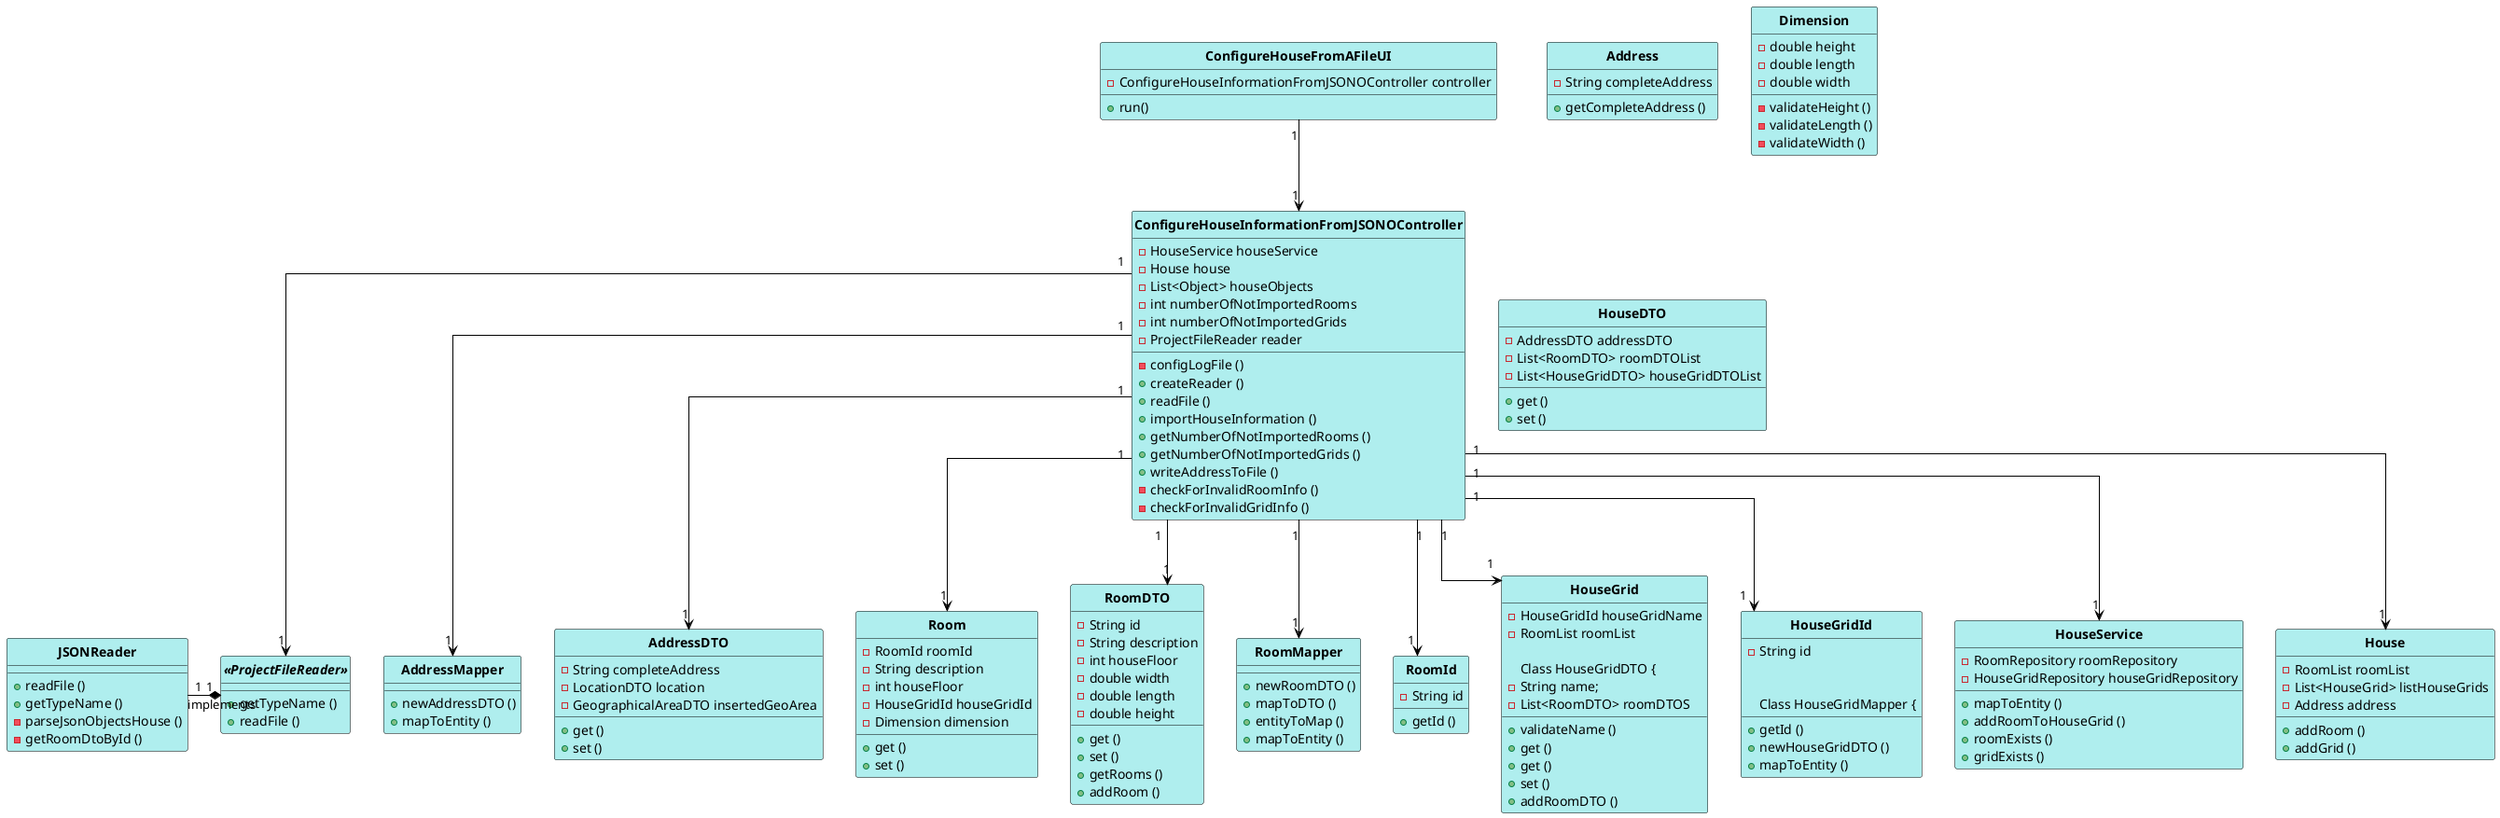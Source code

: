 @startuml
skinparam linetype ortho

skinparam class {
	BackgroundColor PaleTurquoise
	ArrowColor Black
	BorderColor Black
	FontStyle Bold
}

hide circle



ConfigureHouseFromAFileUI "1" --> "1" ConfigureHouseInformationFromJSONOController
ConfigureHouseInformationFromJSONOController "1" --> "1" AddressMapper
ConfigureHouseInformationFromJSONOController "1" --> "1" AddressDTO
ConfigureHouseInformationFromJSONOController "1" --> "1" "Room"
ConfigureHouseInformationFromJSONOController "1" --> "1" RoomDTO
ConfigureHouseInformationFromJSONOController "1" --> "1" RoomMapper
ConfigureHouseInformationFromJSONOController "1" --> "1" "<<ProjectFileReader>>"
ConfigureHouseInformationFromJSONOController "1" --> "1" "RoomId"
ConfigureHouseInformationFromJSONOController "1" --> "1" "HouseGrid"
ConfigureHouseInformationFromJSONOController "1" --> "1" "HouseGridId"
ConfigureHouseInformationFromJSONOController "1" --> "1" "HouseService"
ConfigureHouseInformationFromJSONOController "1" --> "1" "House"



JSONReader "1" -right-* "1" "<<ProjectFileReader>>" : implements

Class ConfigureHouseFromAFileUI {
- ConfigureHouseInformationFromJSONOController controller
+ run()

}

Class ConfigureHouseInformationFromJSONOController {
- HouseService houseService
- House house
- List<Object> houseObjects
- int numberOfNotImportedRooms
- int numberOfNotImportedGrids
- ProjectFileReader reader
- configLogFile ()
+ createReader ()
+ readFile ()
+ importHouseInformation ()
+ getNumberOfNotImportedRooms ()
+ getNumberOfNotImportedGrids ()
+ writeAddressToFile ()
- checkForInvalidRoomInfo ()
- checkForInvalidGridInfo ()

}


Class HouseGrid {

- HouseGridId houseGridName
- RoomList roomList
+ validateName ()
+ get ()

Class HouseGridDTO {
- String name;
- List<RoomDTO> roomDTOS
+ get ()
+ set ()
+ addRoomDTO ()

}

Class HouseGridId {
- String id
+ getId ()


Class HouseGridMapper {
+ newHouseGridDTO ()
+ mapToEntity ()

}

Class Address {
- String completeAddress
+ getCompleteAddress ()
}

Class AddressMapper {
+ newAddressDTO ()
+ mapToEntity ()

}

Class AddressDTO {
- String completeAddress
- LocationDTO location
- GeographicalAreaDTO insertedGeoArea
+ get ()
+ set ()

}

Class Dimension {
- double height
- double length
- double width
- validateHeight ()
- validateLength ()
- validateWidth ()

}

Class House {
- RoomList roomList
- List<HouseGrid> listHouseGrids
- Address address
+ addRoom ()
+ addGrid ()

}

Class HouseDTO {
- AddressDTO addressDTO
- List<RoomDTO> roomDTOList
- List<HouseGridDTO> houseGridDTOList
+ get ()
+ set ()

}

Class HouseService {
- RoomRepository roomRepository
- HouseGridRepository houseGridRepository
+ mapToEntity ()
+ addRoomToHouseGrid ()
+ roomExists ()
+ gridExists ()

}

Class Room {
- RoomId roomId
- String description
- int houseFloor
- HouseGridId houseGridId
- Dimension dimension
+ get ()
+ set ()

}

Class RoomDTO {
- String id
- String description
- int houseFloor
- double width
- double length
- double height
+ get ()
+ set ()
+ getRooms ()
+ addRoom ()

}

Class RoomId {
- String id
+ getId ()

}

Class RoomMapper {
+ newRoomDTO ()
+ mapToDTO ()
+ entityToMap ()
+ mapToEntity ()

}

Interface "<<ProjectFileReader>>" {
+ getTypeName ()
+ readFile ()

}


Class JSONReader {
+ readFile ()
+ getTypeName ()
- parseJsonObjectsHouse ()
- getRoomDtoById ()

}



@enduml